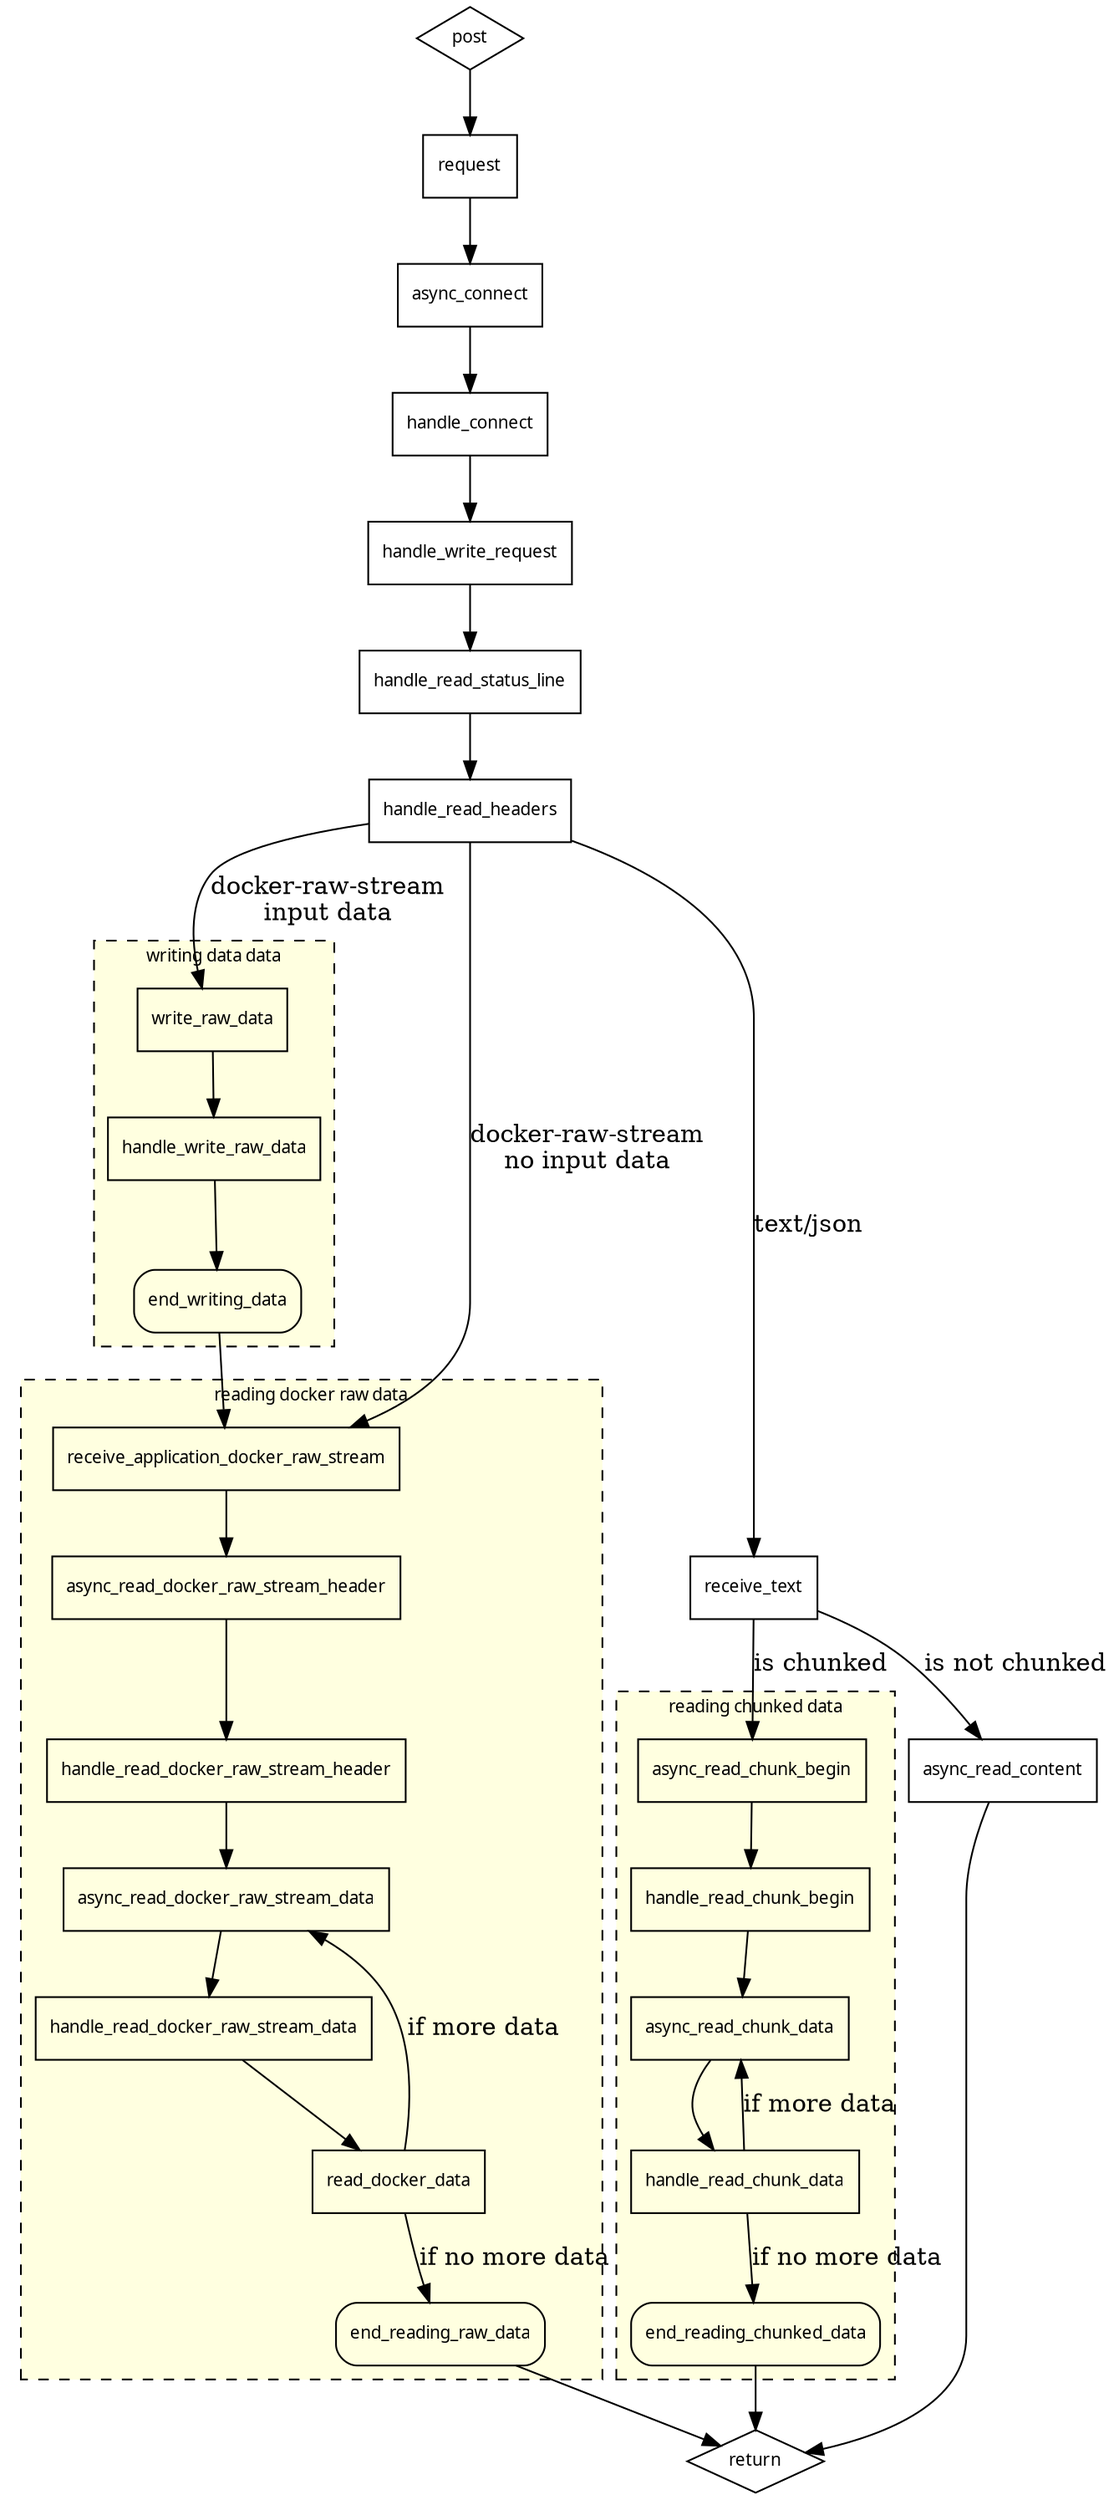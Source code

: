 
digraph G {

    graph [fontsize=10 fontname="Verdana" compound=true];
    node [shape=record fontsize=10 fontname="Verdana"];


    subgraph cluster_read_chunked_data {
        label = "reading chunked data";
        style = "filled,dashed";
        color = black;
        fillcolor = lightyellow;
        async_read_chunk_begin -> handle_read_chunk_begin;
        handle_read_chunk_begin -> async_read_chunk_data;
        async_read_chunk_data -> handle_read_chunk_data;
        handle_read_chunk_data -> async_read_chunk_data [label = "if more data"];
        handle_read_chunk_data -> end_reading_chunked_data [label = "if no more data"];
        end_reading_chunked_data [shape=rectangle,style=rounded];
    };


    subgraph cluster_writing_data {
        label = "writing data data";
        style = "filled,dashed";
        color = black;
        fillcolor = lightyellow;

        write_raw_data -> handle_write_raw_data;
        handle_write_raw_data -> end_writing_data;
        end_writing_data [shape=rectangle,style=rounded];
    }

    subgraph cluster_read_docker_raw_data {
        label = "reading docker raw data";
        style = "filled,dashed";
        color = black;
        fillcolor = lightyellow;
        end_writing_data -> receive_application_docker_raw_stream;
        receive_application_docker_raw_stream -> async_read_docker_raw_stream_header;
        async_read_docker_raw_stream_header ->handle_read_docker_raw_stream_header;
        handle_read_docker_raw_stream_header -> async_read_docker_raw_stream_data;
        async_read_docker_raw_stream_data -> handle_read_docker_raw_stream_data;

        handle_read_docker_raw_stream_data -> read_docker_data;

        read_docker_data -> async_read_docker_raw_stream_data [label ="if more data"];
        read_docker_data -> end_reading_raw_data [label ="if no more data"];
        end_reading_raw_data [shape=rectangle,style=rounded]


    }
    post [shape=diamond];

    post -> request;

    request -> async_connect;
    async_connect -> handle_connect;
    handle_connect ->  handle_write_request;
    handle_write_request -> handle_read_status_line;
    handle_read_status_line ->  handle_read_headers;
    handle_read_headers -> receive_text [label = "text/json"];
    handle_read_headers -> write_raw_data [label = "docker-raw-stream\ninput data"];
    handle_read_headers -> receive_application_docker_raw_stream [label ="docker-raw-stream\nno input data"];

    receive_text -> async_read_chunk_begin [label ="is chunked"];
    receive_text -> async_read_content [label ="is not chunked"];

    async_read_content -> return;
    end_reading_chunked_data -> return;
    end_reading_raw_data -> return;

    return [shape=diamond];




}
